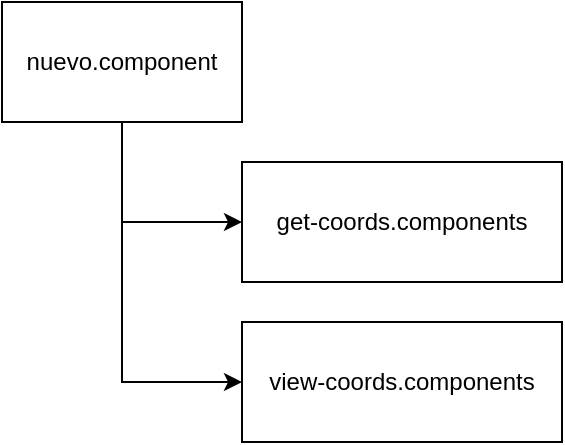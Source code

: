 <mxfile>
    <diagram id="lekRY7mctInWGQcIESNJ" name="Page-1">
        <mxGraphModel dx="323" dy="200" grid="1" gridSize="10" guides="1" tooltips="1" connect="1" arrows="1" fold="1" page="1" pageScale="1" pageWidth="827" pageHeight="1169" math="0" shadow="0">
            <root>
                <mxCell id="0"/>
                <mxCell id="1" parent="0"/>
                <mxCell id="4" style="edgeStyle=orthogonalEdgeStyle;rounded=0;orthogonalLoop=1;jettySize=auto;html=1;exitX=0.5;exitY=1;exitDx=0;exitDy=0;entryX=0;entryY=0.5;entryDx=0;entryDy=0;" edge="1" parent="1" source="2" target="3">
                    <mxGeometry relative="1" as="geometry"/>
                </mxCell>
                <mxCell id="6" style="edgeStyle=orthogonalEdgeStyle;rounded=0;orthogonalLoop=1;jettySize=auto;html=1;exitX=0.5;exitY=1;exitDx=0;exitDy=0;entryX=0;entryY=0.5;entryDx=0;entryDy=0;" edge="1" parent="1" source="2" target="5">
                    <mxGeometry relative="1" as="geometry"/>
                </mxCell>
                <mxCell id="2" value="nuevo.component" style="rounded=0;whiteSpace=wrap;html=1;" vertex="1" parent="1">
                    <mxGeometry x="120" y="40" width="120" height="60" as="geometry"/>
                </mxCell>
                <mxCell id="3" value="get-coords.components" style="rounded=0;whiteSpace=wrap;html=1;" vertex="1" parent="1">
                    <mxGeometry x="240" y="120" width="160" height="60" as="geometry"/>
                </mxCell>
                <mxCell id="5" value="view-coords.components" style="rounded=0;whiteSpace=wrap;html=1;" vertex="1" parent="1">
                    <mxGeometry x="240" y="200" width="160" height="60" as="geometry"/>
                </mxCell>
            </root>
        </mxGraphModel>
    </diagram>
</mxfile>